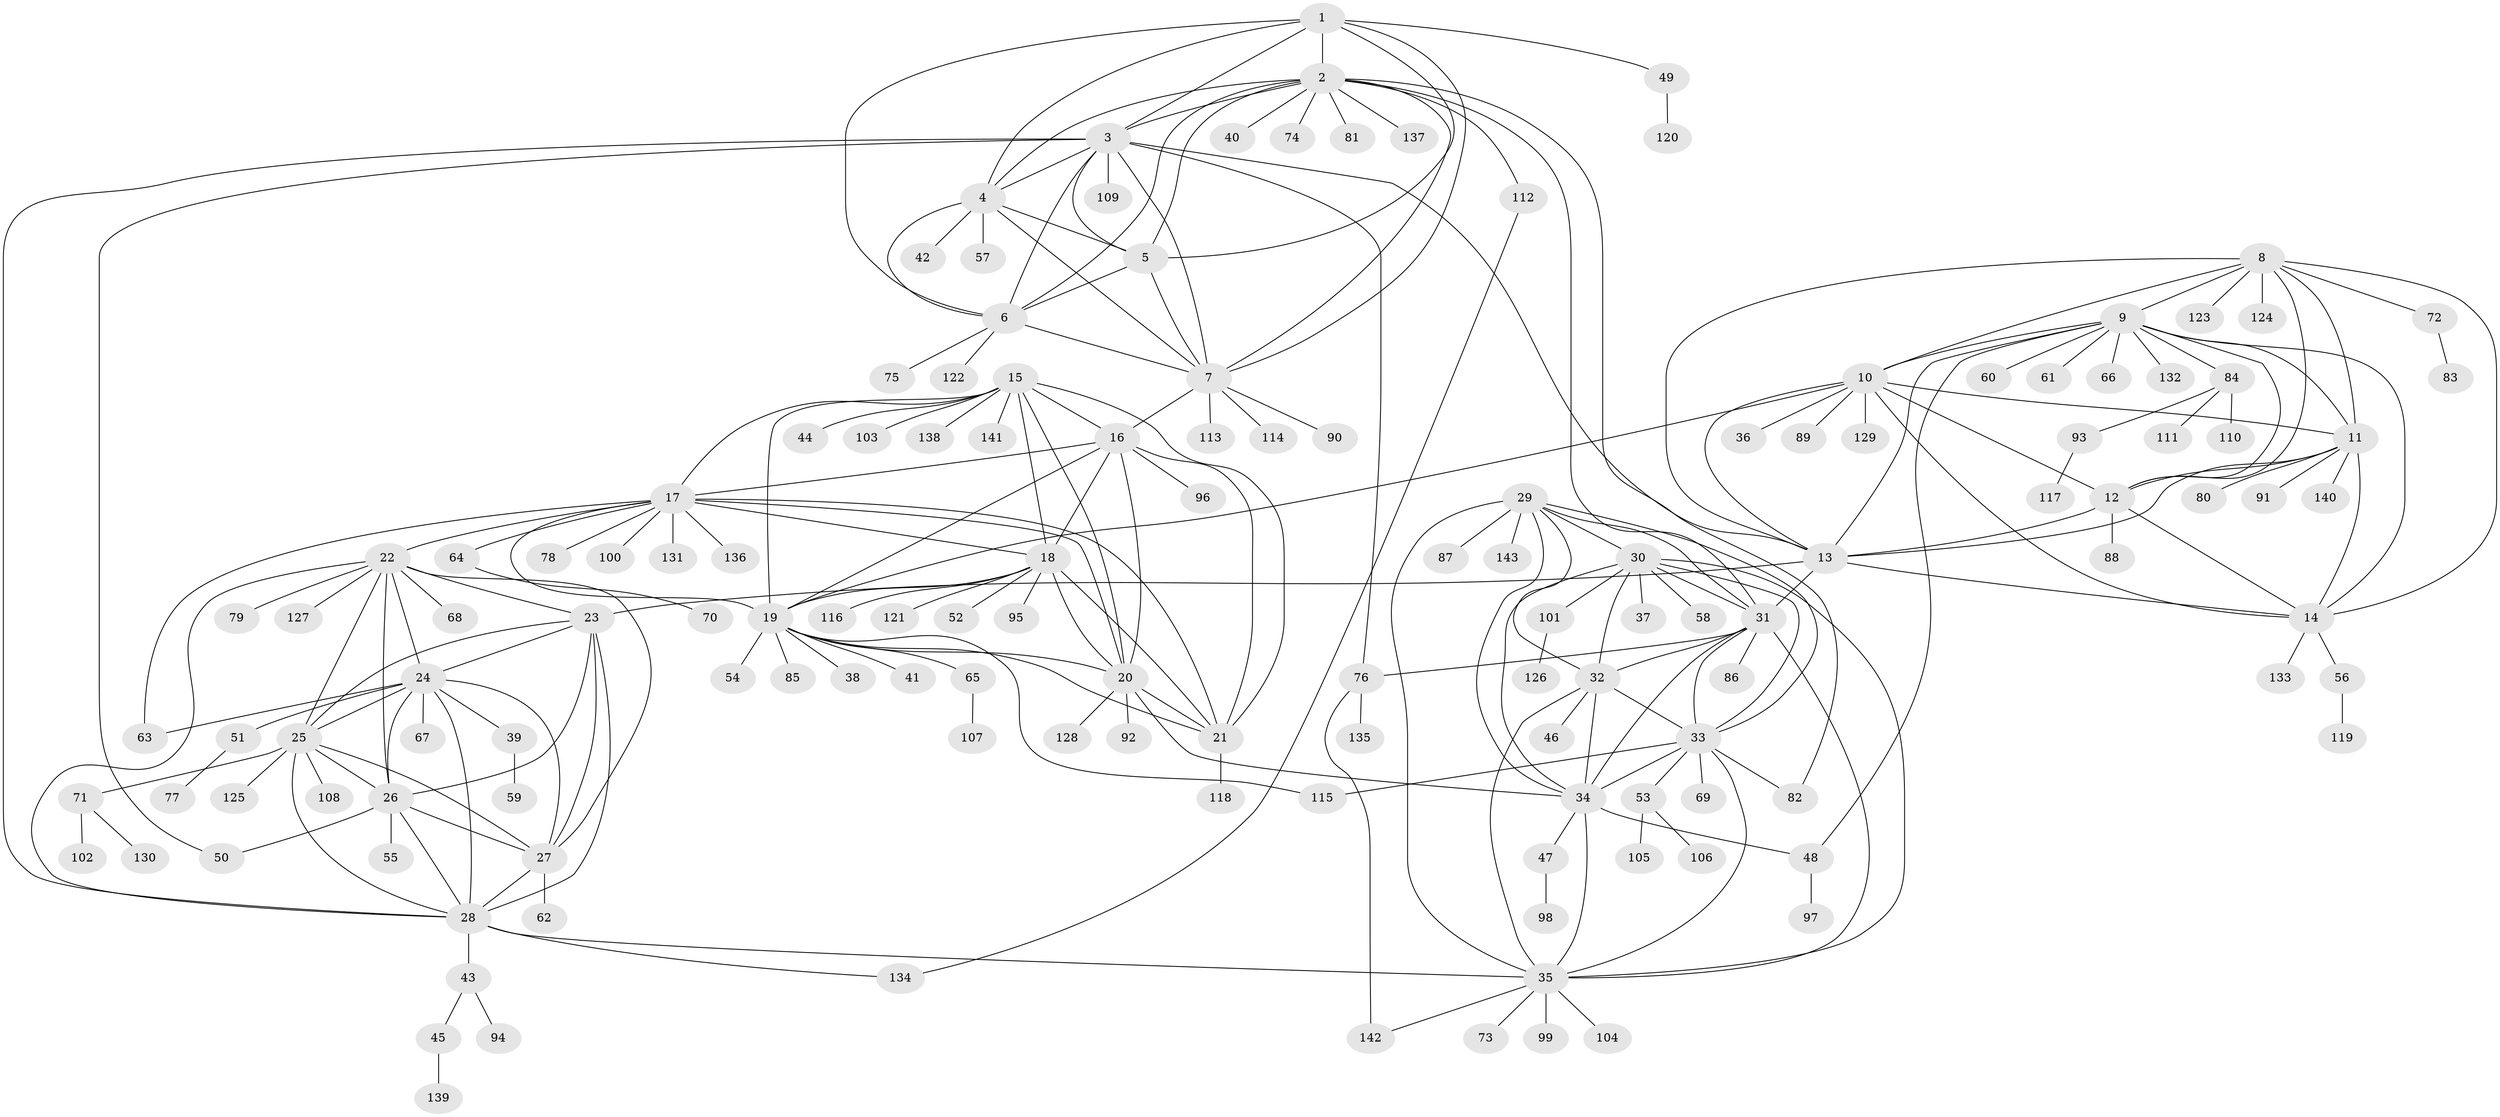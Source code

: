 // coarse degree distribution, {12: 0.02702702702702703, 9: 0.036036036036036036, 5: 0.02702702702702703, 8: 0.05405405405405406, 4: 0.018018018018018018, 7: 0.02702702702702703, 10: 0.02702702702702703, 6: 0.009009009009009009, 1: 0.6486486486486487, 2: 0.10810810810810811, 3: 0.018018018018018018}
// Generated by graph-tools (version 1.1) at 2025/42/03/06/25 10:42:12]
// undirected, 143 vertices, 231 edges
graph export_dot {
graph [start="1"]
  node [color=gray90,style=filled];
  1;
  2;
  3;
  4;
  5;
  6;
  7;
  8;
  9;
  10;
  11;
  12;
  13;
  14;
  15;
  16;
  17;
  18;
  19;
  20;
  21;
  22;
  23;
  24;
  25;
  26;
  27;
  28;
  29;
  30;
  31;
  32;
  33;
  34;
  35;
  36;
  37;
  38;
  39;
  40;
  41;
  42;
  43;
  44;
  45;
  46;
  47;
  48;
  49;
  50;
  51;
  52;
  53;
  54;
  55;
  56;
  57;
  58;
  59;
  60;
  61;
  62;
  63;
  64;
  65;
  66;
  67;
  68;
  69;
  70;
  71;
  72;
  73;
  74;
  75;
  76;
  77;
  78;
  79;
  80;
  81;
  82;
  83;
  84;
  85;
  86;
  87;
  88;
  89;
  90;
  91;
  92;
  93;
  94;
  95;
  96;
  97;
  98;
  99;
  100;
  101;
  102;
  103;
  104;
  105;
  106;
  107;
  108;
  109;
  110;
  111;
  112;
  113;
  114;
  115;
  116;
  117;
  118;
  119;
  120;
  121;
  122;
  123;
  124;
  125;
  126;
  127;
  128;
  129;
  130;
  131;
  132;
  133;
  134;
  135;
  136;
  137;
  138;
  139;
  140;
  141;
  142;
  143;
  1 -- 2;
  1 -- 3;
  1 -- 4;
  1 -- 5;
  1 -- 6;
  1 -- 7;
  1 -- 49;
  2 -- 3;
  2 -- 4;
  2 -- 5;
  2 -- 6;
  2 -- 7;
  2 -- 31;
  2 -- 40;
  2 -- 74;
  2 -- 81;
  2 -- 82;
  2 -- 112;
  2 -- 137;
  3 -- 4;
  3 -- 5;
  3 -- 6;
  3 -- 7;
  3 -- 13;
  3 -- 28;
  3 -- 50;
  3 -- 76;
  3 -- 109;
  4 -- 5;
  4 -- 6;
  4 -- 7;
  4 -- 42;
  4 -- 57;
  5 -- 6;
  5 -- 7;
  6 -- 7;
  6 -- 75;
  6 -- 122;
  7 -- 16;
  7 -- 90;
  7 -- 113;
  7 -- 114;
  8 -- 9;
  8 -- 10;
  8 -- 11;
  8 -- 12;
  8 -- 13;
  8 -- 14;
  8 -- 72;
  8 -- 123;
  8 -- 124;
  9 -- 10;
  9 -- 11;
  9 -- 12;
  9 -- 13;
  9 -- 14;
  9 -- 48;
  9 -- 60;
  9 -- 61;
  9 -- 66;
  9 -- 84;
  9 -- 132;
  10 -- 11;
  10 -- 12;
  10 -- 13;
  10 -- 14;
  10 -- 19;
  10 -- 36;
  10 -- 89;
  10 -- 129;
  11 -- 12;
  11 -- 13;
  11 -- 14;
  11 -- 80;
  11 -- 91;
  11 -- 140;
  12 -- 13;
  12 -- 14;
  12 -- 88;
  13 -- 14;
  13 -- 23;
  13 -- 31;
  14 -- 56;
  14 -- 133;
  15 -- 16;
  15 -- 17;
  15 -- 18;
  15 -- 19;
  15 -- 20;
  15 -- 21;
  15 -- 44;
  15 -- 103;
  15 -- 138;
  15 -- 141;
  16 -- 17;
  16 -- 18;
  16 -- 19;
  16 -- 20;
  16 -- 21;
  16 -- 96;
  17 -- 18;
  17 -- 19;
  17 -- 20;
  17 -- 21;
  17 -- 22;
  17 -- 63;
  17 -- 64;
  17 -- 78;
  17 -- 100;
  17 -- 131;
  17 -- 136;
  18 -- 19;
  18 -- 20;
  18 -- 21;
  18 -- 52;
  18 -- 95;
  18 -- 116;
  18 -- 121;
  19 -- 20;
  19 -- 21;
  19 -- 38;
  19 -- 41;
  19 -- 54;
  19 -- 65;
  19 -- 85;
  19 -- 115;
  20 -- 21;
  20 -- 34;
  20 -- 92;
  20 -- 128;
  21 -- 118;
  22 -- 23;
  22 -- 24;
  22 -- 25;
  22 -- 26;
  22 -- 27;
  22 -- 28;
  22 -- 68;
  22 -- 79;
  22 -- 127;
  23 -- 24;
  23 -- 25;
  23 -- 26;
  23 -- 27;
  23 -- 28;
  24 -- 25;
  24 -- 26;
  24 -- 27;
  24 -- 28;
  24 -- 39;
  24 -- 51;
  24 -- 63;
  24 -- 67;
  25 -- 26;
  25 -- 27;
  25 -- 28;
  25 -- 71;
  25 -- 108;
  25 -- 125;
  26 -- 27;
  26 -- 28;
  26 -- 50;
  26 -- 55;
  27 -- 28;
  27 -- 62;
  28 -- 35;
  28 -- 43;
  28 -- 134;
  29 -- 30;
  29 -- 31;
  29 -- 32;
  29 -- 33;
  29 -- 34;
  29 -- 35;
  29 -- 87;
  29 -- 143;
  30 -- 31;
  30 -- 32;
  30 -- 33;
  30 -- 34;
  30 -- 35;
  30 -- 37;
  30 -- 58;
  30 -- 101;
  31 -- 32;
  31 -- 33;
  31 -- 34;
  31 -- 35;
  31 -- 76;
  31 -- 86;
  32 -- 33;
  32 -- 34;
  32 -- 35;
  32 -- 46;
  33 -- 34;
  33 -- 35;
  33 -- 53;
  33 -- 69;
  33 -- 82;
  33 -- 115;
  34 -- 35;
  34 -- 47;
  34 -- 48;
  35 -- 73;
  35 -- 99;
  35 -- 104;
  35 -- 142;
  39 -- 59;
  43 -- 45;
  43 -- 94;
  45 -- 139;
  47 -- 98;
  48 -- 97;
  49 -- 120;
  51 -- 77;
  53 -- 105;
  53 -- 106;
  56 -- 119;
  64 -- 70;
  65 -- 107;
  71 -- 102;
  71 -- 130;
  72 -- 83;
  76 -- 135;
  76 -- 142;
  84 -- 93;
  84 -- 110;
  84 -- 111;
  93 -- 117;
  101 -- 126;
  112 -- 134;
}
